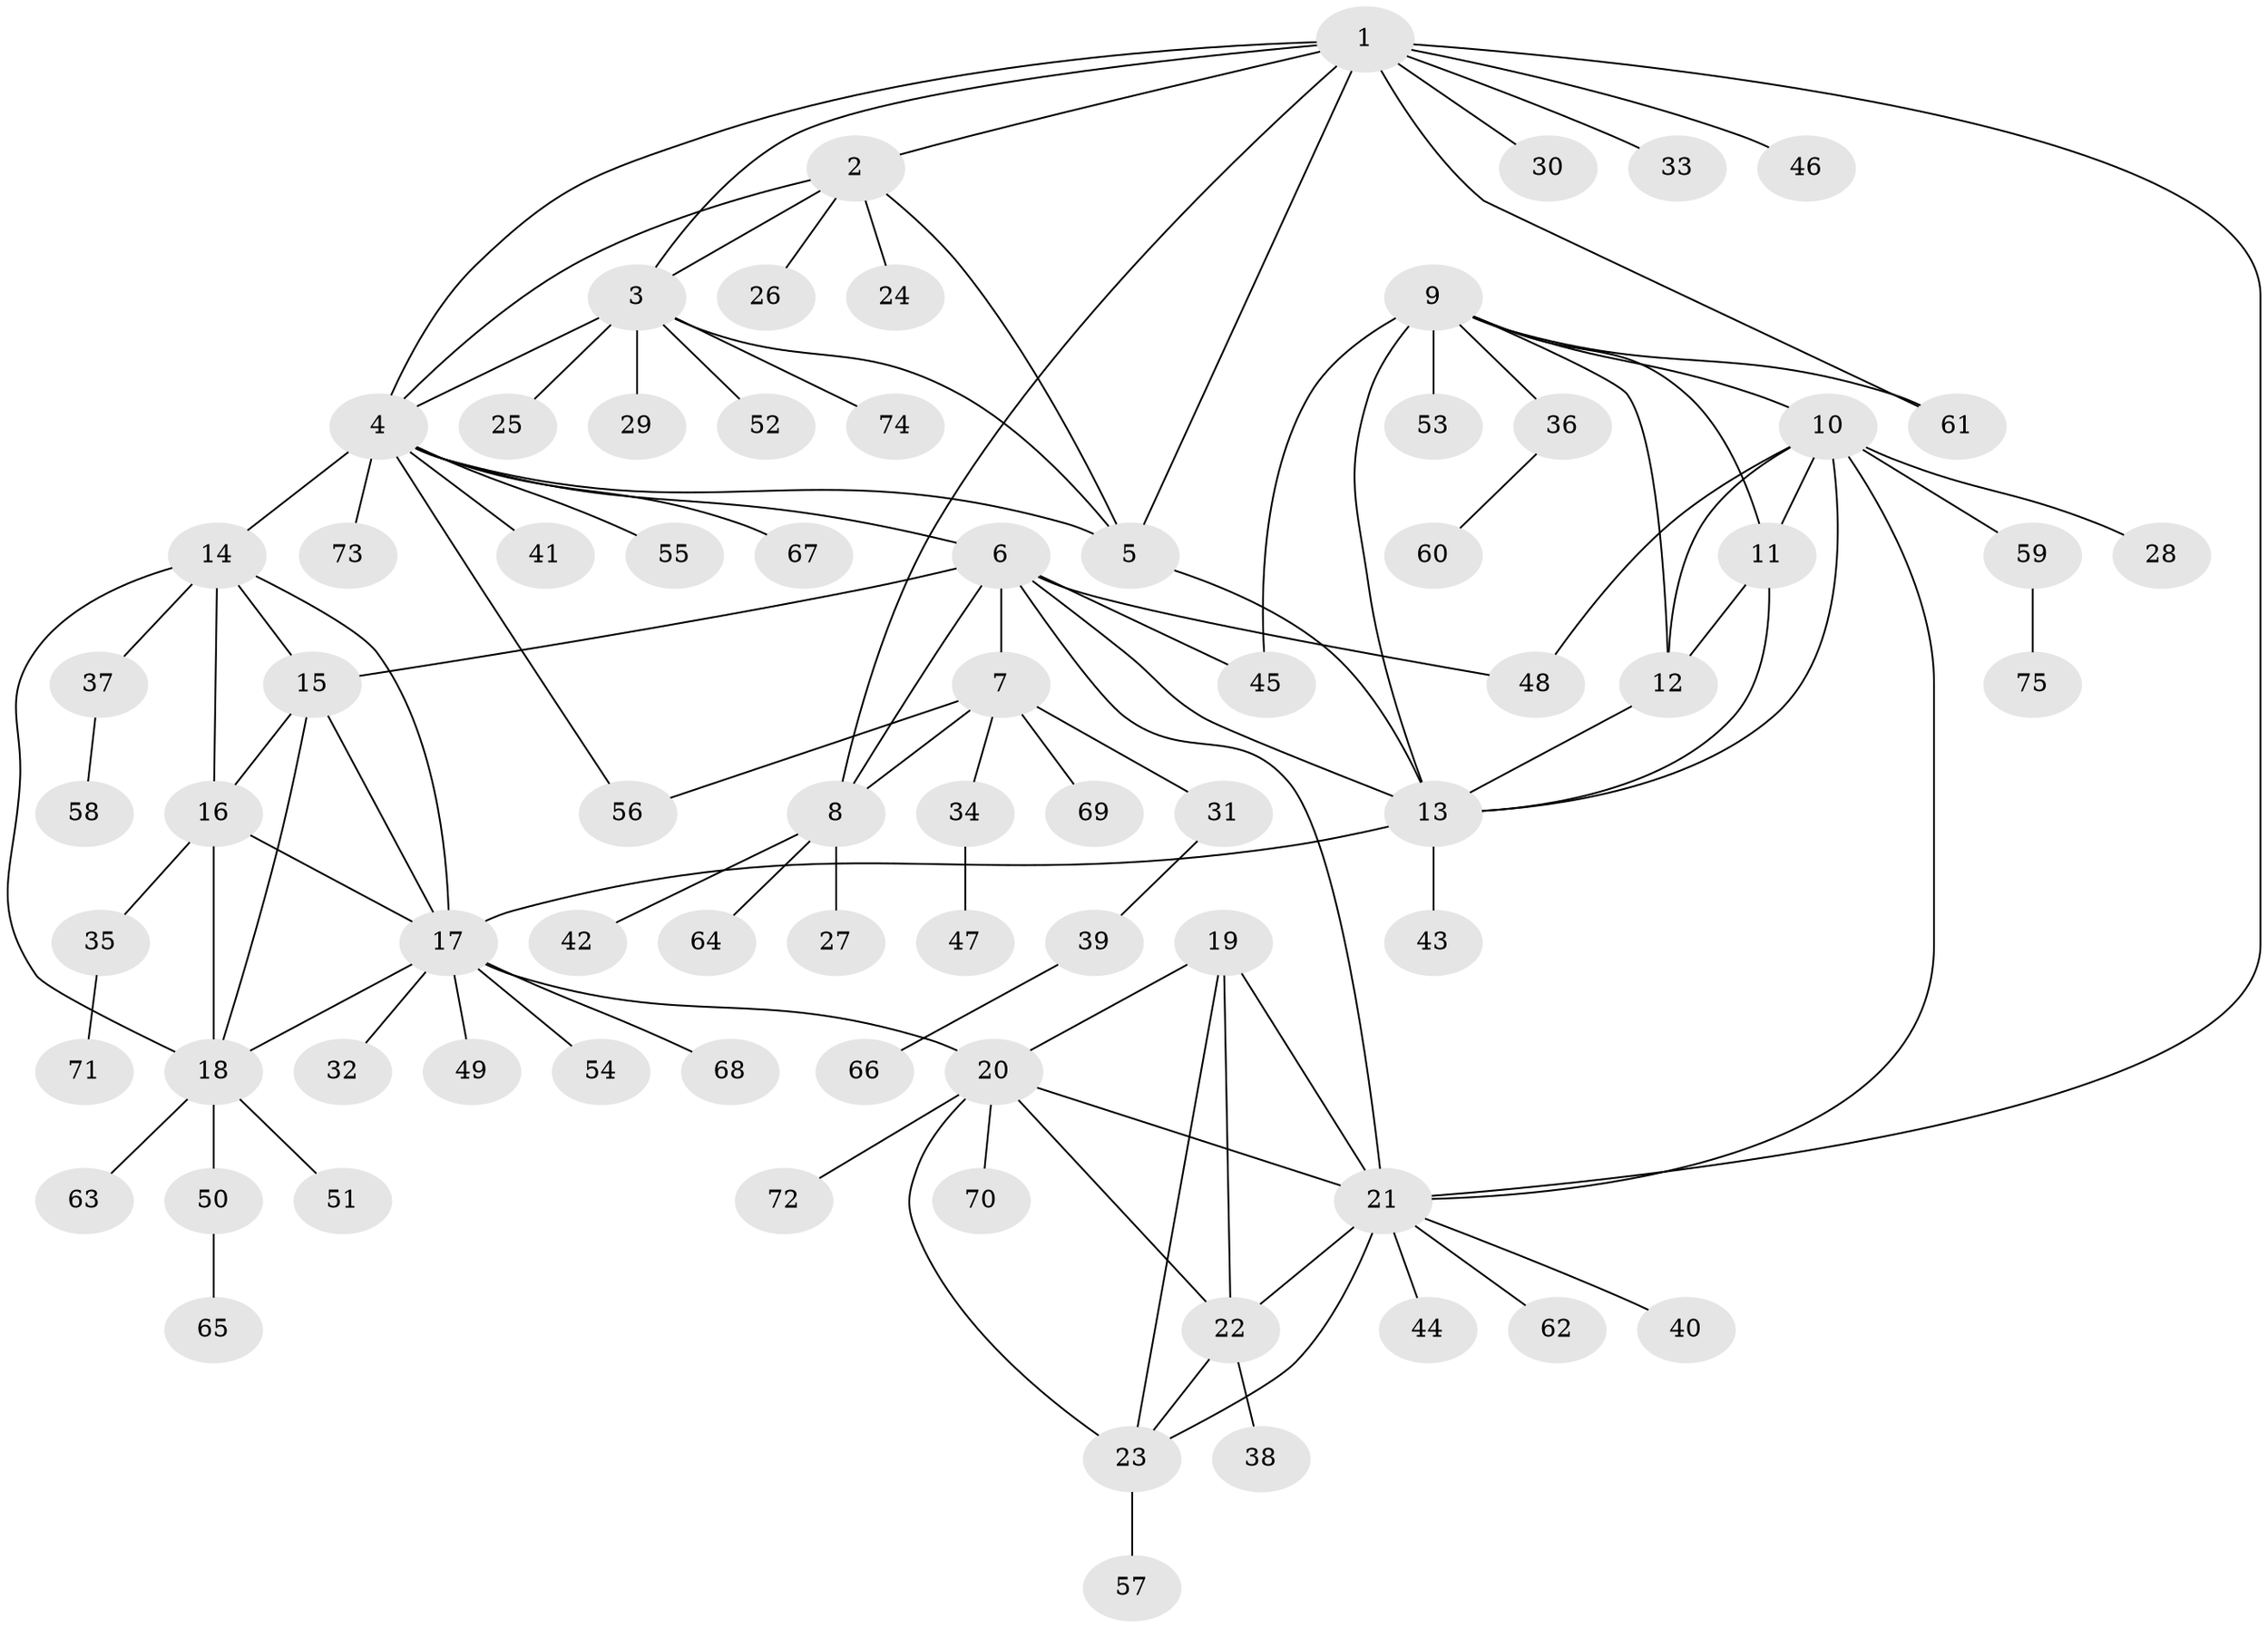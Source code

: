 // original degree distribution, {11: 0.028037383177570093, 7: 0.018691588785046728, 9: 0.056074766355140186, 13: 0.009345794392523364, 6: 0.037383177570093455, 8: 0.028037383177570093, 4: 0.018691588785046728, 12: 0.009345794392523364, 5: 0.028037383177570093, 1: 0.6261682242990654, 2: 0.12149532710280374, 3: 0.018691588785046728}
// Generated by graph-tools (version 1.1) at 2025/52/03/04/25 22:52:40]
// undirected, 75 vertices, 110 edges
graph export_dot {
  node [color=gray90,style=filled];
  1;
  2;
  3;
  4;
  5;
  6;
  7;
  8;
  9;
  10;
  11;
  12;
  13;
  14;
  15;
  16;
  17;
  18;
  19;
  20;
  21;
  22;
  23;
  24;
  25;
  26;
  27;
  28;
  29;
  30;
  31;
  32;
  33;
  34;
  35;
  36;
  37;
  38;
  39;
  40;
  41;
  42;
  43;
  44;
  45;
  46;
  47;
  48;
  49;
  50;
  51;
  52;
  53;
  54;
  55;
  56;
  57;
  58;
  59;
  60;
  61;
  62;
  63;
  64;
  65;
  66;
  67;
  68;
  69;
  70;
  71;
  72;
  73;
  74;
  75;
  1 -- 2 [weight=1.0];
  1 -- 3 [weight=1.0];
  1 -- 4 [weight=1.0];
  1 -- 5 [weight=1.0];
  1 -- 8 [weight=1.0];
  1 -- 21 [weight=1.0];
  1 -- 30 [weight=1.0];
  1 -- 33 [weight=1.0];
  1 -- 46 [weight=1.0];
  1 -- 61 [weight=1.0];
  2 -- 3 [weight=1.0];
  2 -- 4 [weight=1.0];
  2 -- 5 [weight=1.0];
  2 -- 24 [weight=1.0];
  2 -- 26 [weight=1.0];
  3 -- 4 [weight=1.0];
  3 -- 5 [weight=1.0];
  3 -- 25 [weight=1.0];
  3 -- 29 [weight=1.0];
  3 -- 52 [weight=1.0];
  3 -- 74 [weight=1.0];
  4 -- 5 [weight=1.0];
  4 -- 6 [weight=2.0];
  4 -- 14 [weight=1.0];
  4 -- 41 [weight=1.0];
  4 -- 55 [weight=1.0];
  4 -- 56 [weight=1.0];
  4 -- 67 [weight=1.0];
  4 -- 73 [weight=1.0];
  5 -- 13 [weight=1.0];
  6 -- 7 [weight=3.0];
  6 -- 8 [weight=3.0];
  6 -- 13 [weight=1.0];
  6 -- 15 [weight=1.0];
  6 -- 21 [weight=1.0];
  6 -- 45 [weight=1.0];
  6 -- 48 [weight=1.0];
  7 -- 8 [weight=1.0];
  7 -- 31 [weight=1.0];
  7 -- 34 [weight=1.0];
  7 -- 56 [weight=1.0];
  7 -- 69 [weight=1.0];
  8 -- 27 [weight=1.0];
  8 -- 42 [weight=1.0];
  8 -- 64 [weight=1.0];
  9 -- 10 [weight=1.0];
  9 -- 11 [weight=1.0];
  9 -- 12 [weight=1.0];
  9 -- 13 [weight=1.0];
  9 -- 36 [weight=1.0];
  9 -- 45 [weight=1.0];
  9 -- 53 [weight=1.0];
  9 -- 61 [weight=1.0];
  10 -- 11 [weight=1.0];
  10 -- 12 [weight=1.0];
  10 -- 13 [weight=1.0];
  10 -- 21 [weight=1.0];
  10 -- 28 [weight=1.0];
  10 -- 48 [weight=1.0];
  10 -- 59 [weight=1.0];
  11 -- 12 [weight=2.0];
  11 -- 13 [weight=1.0];
  12 -- 13 [weight=1.0];
  13 -- 17 [weight=1.0];
  13 -- 43 [weight=1.0];
  14 -- 15 [weight=1.0];
  14 -- 16 [weight=1.0];
  14 -- 17 [weight=1.0];
  14 -- 18 [weight=1.0];
  14 -- 37 [weight=1.0];
  15 -- 16 [weight=1.0];
  15 -- 17 [weight=1.0];
  15 -- 18 [weight=1.0];
  16 -- 17 [weight=1.0];
  16 -- 18 [weight=1.0];
  16 -- 35 [weight=1.0];
  17 -- 18 [weight=1.0];
  17 -- 20 [weight=1.0];
  17 -- 32 [weight=1.0];
  17 -- 49 [weight=1.0];
  17 -- 54 [weight=1.0];
  17 -- 68 [weight=1.0];
  18 -- 50 [weight=1.0];
  18 -- 51 [weight=1.0];
  18 -- 63 [weight=1.0];
  19 -- 20 [weight=1.0];
  19 -- 21 [weight=1.0];
  19 -- 22 [weight=1.0];
  19 -- 23 [weight=1.0];
  20 -- 21 [weight=1.0];
  20 -- 22 [weight=1.0];
  20 -- 23 [weight=1.0];
  20 -- 70 [weight=1.0];
  20 -- 72 [weight=1.0];
  21 -- 22 [weight=1.0];
  21 -- 23 [weight=1.0];
  21 -- 40 [weight=1.0];
  21 -- 44 [weight=1.0];
  21 -- 62 [weight=1.0];
  22 -- 23 [weight=1.0];
  22 -- 38 [weight=1.0];
  23 -- 57 [weight=1.0];
  31 -- 39 [weight=1.0];
  34 -- 47 [weight=1.0];
  35 -- 71 [weight=1.0];
  36 -- 60 [weight=1.0];
  37 -- 58 [weight=1.0];
  39 -- 66 [weight=1.0];
  50 -- 65 [weight=1.0];
  59 -- 75 [weight=1.0];
}
